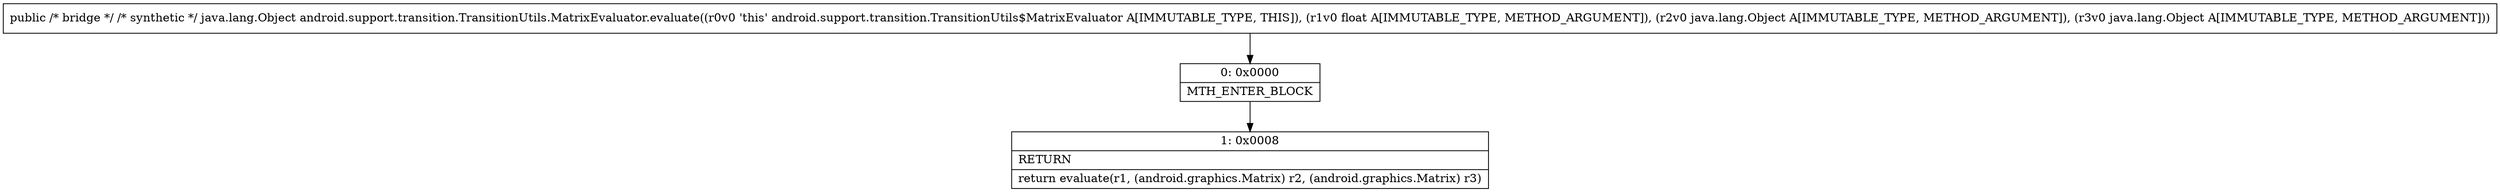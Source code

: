 digraph "CFG forandroid.support.transition.TransitionUtils.MatrixEvaluator.evaluate(FLjava\/lang\/Object;Ljava\/lang\/Object;)Ljava\/lang\/Object;" {
Node_0 [shape=record,label="{0\:\ 0x0000|MTH_ENTER_BLOCK\l}"];
Node_1 [shape=record,label="{1\:\ 0x0008|RETURN\l|return evaluate(r1, (android.graphics.Matrix) r2, (android.graphics.Matrix) r3)\l}"];
MethodNode[shape=record,label="{public \/* bridge *\/ \/* synthetic *\/ java.lang.Object android.support.transition.TransitionUtils.MatrixEvaluator.evaluate((r0v0 'this' android.support.transition.TransitionUtils$MatrixEvaluator A[IMMUTABLE_TYPE, THIS]), (r1v0 float A[IMMUTABLE_TYPE, METHOD_ARGUMENT]), (r2v0 java.lang.Object A[IMMUTABLE_TYPE, METHOD_ARGUMENT]), (r3v0 java.lang.Object A[IMMUTABLE_TYPE, METHOD_ARGUMENT])) }"];
MethodNode -> Node_0;
Node_0 -> Node_1;
}

